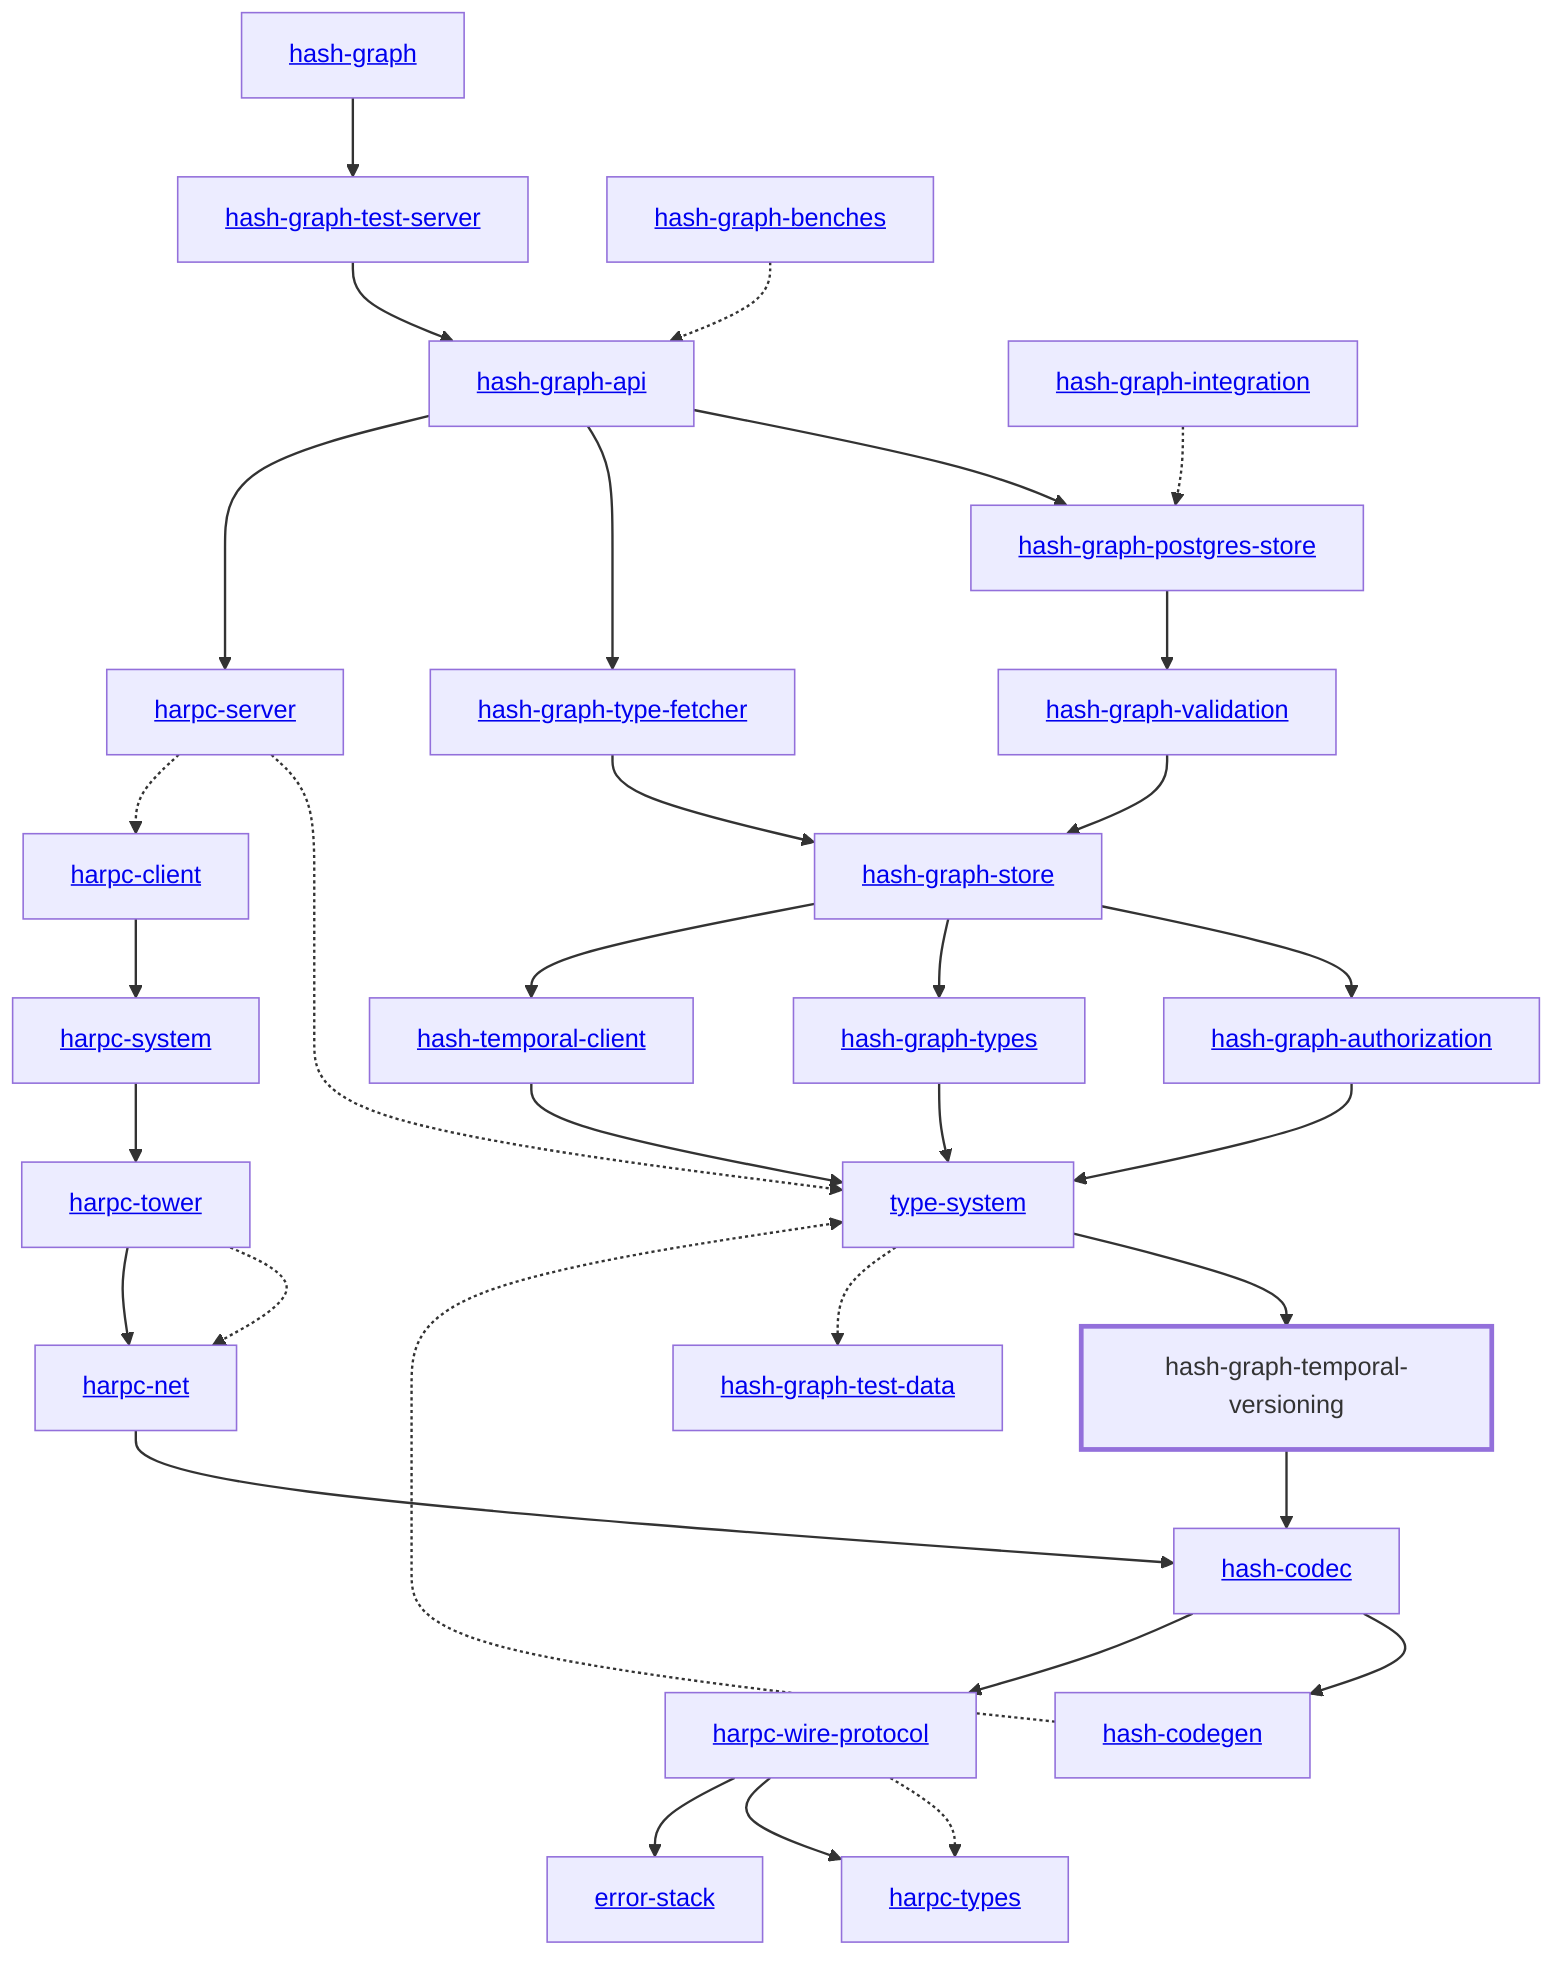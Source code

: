 graph TD
    linkStyle default stroke-width:1.5px
    classDef default stroke-width:1px
    classDef root stroke-width:3px
    classDef dev stroke-width:1px
    classDef build stroke-width:1px
    %% Legend
    %% --> : Normal dependency
    %% -.-> : Dev dependency
    %% ---> : Build dependency
    0[<a href="../hash_graph">hash-graph</a>]
    1[<a href="../type_system">type-system</a>]
    2[<a href="../hash_codec">hash-codec</a>]
    3[<a href="../hash_codegen">hash-codegen</a>]
    4[<a href="../hash_graph_api">hash-graph-api</a>]
    5[<a href="../hash_graph_authorization">hash-graph-authorization</a>]
    6[<a href="../hash_graph_postgres_store">hash-graph-postgres-store</a>]
    7[<a href="../hash_graph_store">hash-graph-store</a>]
    8[hash-graph-temporal-versioning]
    class 8 root
    9[<a href="../hash_graph_test_server">hash-graph-test-server</a>]
    10[<a href="../hash_graph_type_fetcher">hash-graph-type-fetcher</a>]
    11[<a href="../hash_graph_types">hash-graph-types</a>]
    12[<a href="../hash_graph_validation">hash-graph-validation</a>]
    13[<a href="../harpc_client">harpc-client</a>]
    14[<a href="../harpc_net">harpc-net</a>]
    15[<a href="../harpc_server">harpc-server</a>]
    16[<a href="../harpc_system">harpc-system</a>]
    17[<a href="../harpc_tower">harpc-tower</a>]
    18[<a href="../harpc_types">harpc-types</a>]
    19[<a href="../harpc_wire_protocol">harpc-wire-protocol</a>]
    20[<a href="../hash_temporal_client">hash-temporal-client</a>]
    21[<a href="../error_stack">error-stack</a>]
    22[<a href="../hash_graph_benches">hash-graph-benches</a>]
    23[<a href="../hash_graph_integration">hash-graph-integration</a>]
    24[<a href="../hash_graph_test_data">hash-graph-test-data</a>]
    0 --> 9
    1 --> 8
    1 -.-> 24
    2 --> 3
    2 --> 19
    3 -.-> 1
    4 --> 6
    4 --> 10
    4 --> 15
    5 --> 1
    6 --> 12
    7 --> 5
    7 --> 11
    7 --> 20
    8 --> 2
    9 --> 4
    10 --> 7
    11 --> 1
    12 --> 7
    13 --> 16
    14 --> 2
    15 -.-> 1
    15 -.-> 13
    16 --> 17
    17 -.-> 14
    17 --> 14
    19 -.-> 18
    19 --> 18
    19 --> 21
    20 --> 1
    22 -.-> 4
    23 -.-> 6